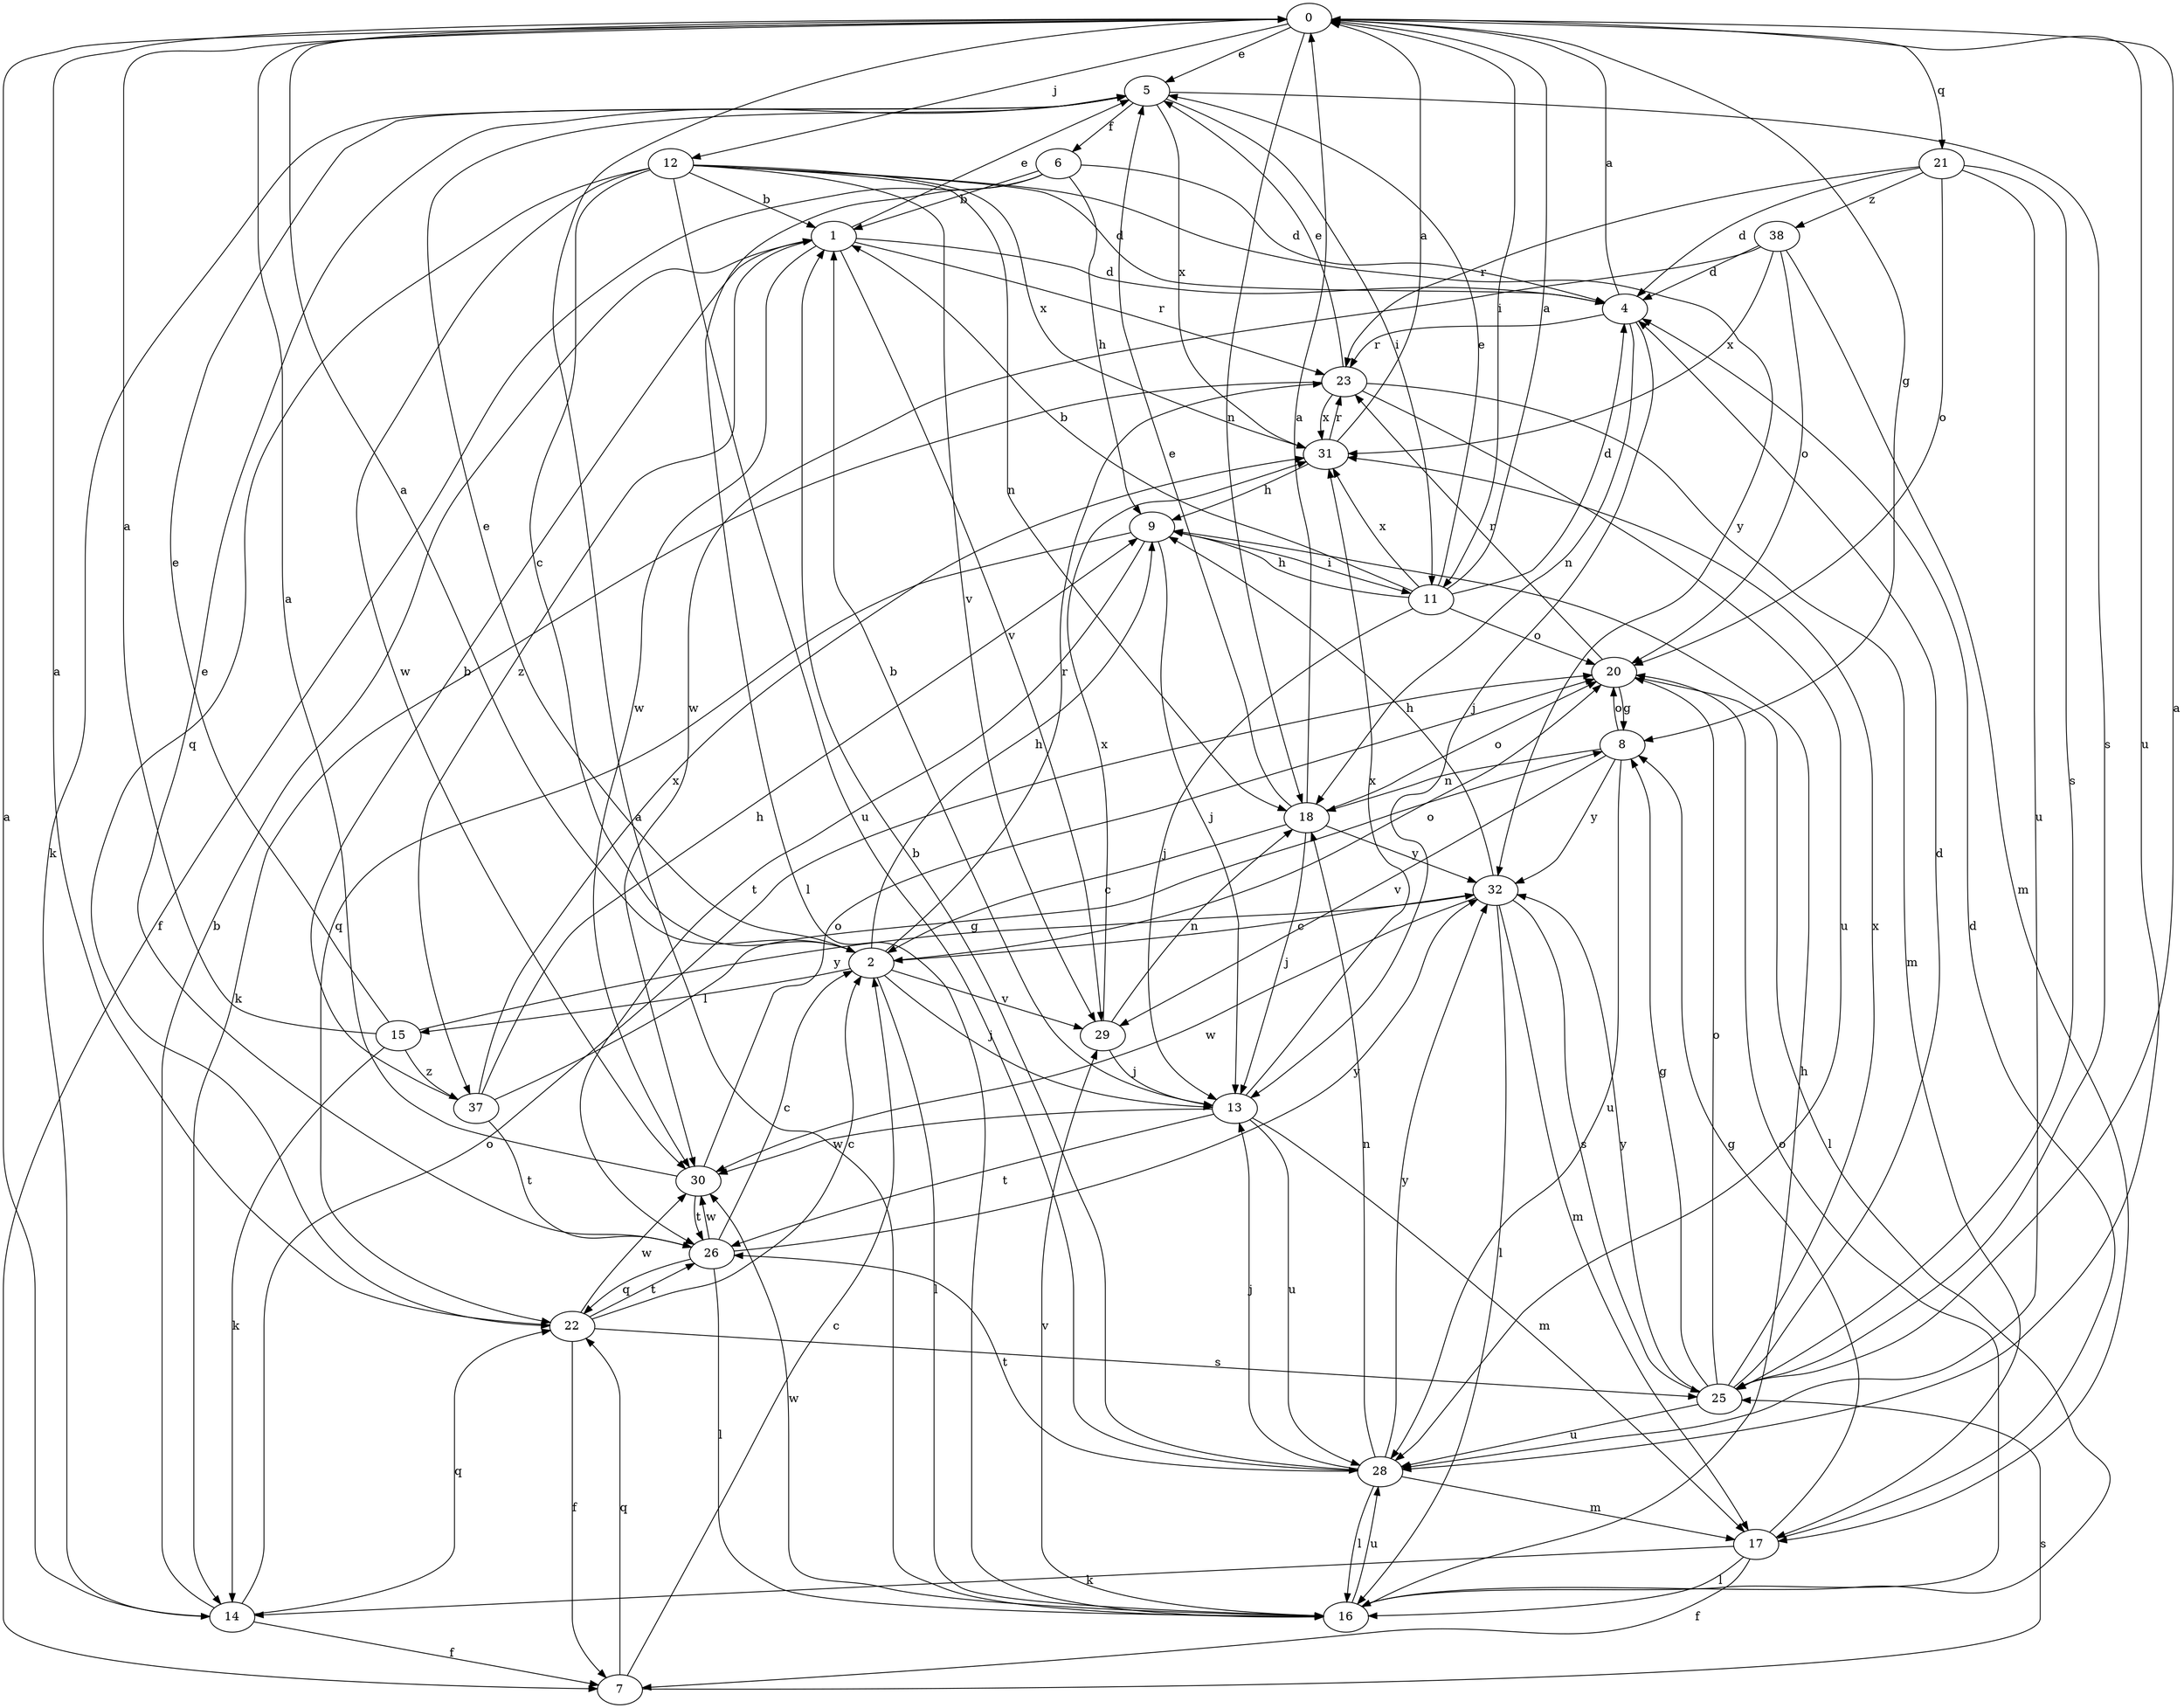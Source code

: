 strict digraph  {
0;
1;
2;
4;
5;
6;
7;
8;
9;
11;
12;
13;
14;
15;
16;
17;
18;
20;
21;
22;
23;
25;
26;
28;
29;
30;
31;
32;
37;
38;
0 -> 5  [label=e];
0 -> 8  [label=g];
0 -> 11  [label=i];
0 -> 12  [label=j];
0 -> 18  [label=n];
0 -> 21  [label=q];
0 -> 28  [label=u];
1 -> 4  [label=d];
1 -> 5  [label=e];
1 -> 23  [label=r];
1 -> 29  [label=v];
1 -> 30  [label=w];
1 -> 37  [label=z];
2 -> 0  [label=a];
2 -> 5  [label=e];
2 -> 9  [label=h];
2 -> 13  [label=j];
2 -> 15  [label=l];
2 -> 16  [label=l];
2 -> 20  [label=o];
2 -> 23  [label=r];
2 -> 29  [label=v];
4 -> 0  [label=a];
4 -> 13  [label=j];
4 -> 18  [label=n];
4 -> 23  [label=r];
5 -> 6  [label=f];
5 -> 11  [label=i];
5 -> 14  [label=k];
5 -> 25  [label=s];
5 -> 31  [label=x];
6 -> 1  [label=b];
6 -> 4  [label=d];
6 -> 7  [label=f];
6 -> 9  [label=h];
6 -> 16  [label=l];
7 -> 2  [label=c];
7 -> 22  [label=q];
7 -> 25  [label=s];
8 -> 18  [label=n];
8 -> 20  [label=o];
8 -> 28  [label=u];
8 -> 29  [label=v];
8 -> 32  [label=y];
9 -> 11  [label=i];
9 -> 13  [label=j];
9 -> 22  [label=q];
9 -> 26  [label=t];
11 -> 0  [label=a];
11 -> 1  [label=b];
11 -> 4  [label=d];
11 -> 5  [label=e];
11 -> 9  [label=h];
11 -> 13  [label=j];
11 -> 20  [label=o];
11 -> 31  [label=x];
12 -> 1  [label=b];
12 -> 2  [label=c];
12 -> 4  [label=d];
12 -> 18  [label=n];
12 -> 22  [label=q];
12 -> 28  [label=u];
12 -> 29  [label=v];
12 -> 30  [label=w];
12 -> 31  [label=x];
12 -> 32  [label=y];
13 -> 1  [label=b];
13 -> 17  [label=m];
13 -> 26  [label=t];
13 -> 28  [label=u];
13 -> 30  [label=w];
13 -> 31  [label=x];
14 -> 0  [label=a];
14 -> 1  [label=b];
14 -> 7  [label=f];
14 -> 20  [label=o];
14 -> 22  [label=q];
15 -> 0  [label=a];
15 -> 5  [label=e];
15 -> 14  [label=k];
15 -> 32  [label=y];
15 -> 37  [label=z];
16 -> 0  [label=a];
16 -> 9  [label=h];
16 -> 20  [label=o];
16 -> 28  [label=u];
16 -> 29  [label=v];
16 -> 30  [label=w];
17 -> 4  [label=d];
17 -> 7  [label=f];
17 -> 8  [label=g];
17 -> 14  [label=k];
17 -> 16  [label=l];
18 -> 0  [label=a];
18 -> 2  [label=c];
18 -> 5  [label=e];
18 -> 13  [label=j];
18 -> 20  [label=o];
18 -> 32  [label=y];
20 -> 8  [label=g];
20 -> 16  [label=l];
20 -> 23  [label=r];
21 -> 4  [label=d];
21 -> 20  [label=o];
21 -> 23  [label=r];
21 -> 25  [label=s];
21 -> 28  [label=u];
21 -> 38  [label=z];
22 -> 0  [label=a];
22 -> 2  [label=c];
22 -> 7  [label=f];
22 -> 25  [label=s];
22 -> 26  [label=t];
22 -> 30  [label=w];
23 -> 5  [label=e];
23 -> 14  [label=k];
23 -> 17  [label=m];
23 -> 28  [label=u];
23 -> 31  [label=x];
25 -> 0  [label=a];
25 -> 4  [label=d];
25 -> 8  [label=g];
25 -> 20  [label=o];
25 -> 28  [label=u];
25 -> 31  [label=x];
25 -> 32  [label=y];
26 -> 2  [label=c];
26 -> 5  [label=e];
26 -> 16  [label=l];
26 -> 22  [label=q];
26 -> 30  [label=w];
26 -> 32  [label=y];
28 -> 1  [label=b];
28 -> 13  [label=j];
28 -> 16  [label=l];
28 -> 17  [label=m];
28 -> 18  [label=n];
28 -> 26  [label=t];
28 -> 32  [label=y];
29 -> 13  [label=j];
29 -> 18  [label=n];
29 -> 31  [label=x];
30 -> 0  [label=a];
30 -> 20  [label=o];
30 -> 26  [label=t];
31 -> 0  [label=a];
31 -> 9  [label=h];
31 -> 23  [label=r];
32 -> 2  [label=c];
32 -> 9  [label=h];
32 -> 16  [label=l];
32 -> 17  [label=m];
32 -> 25  [label=s];
32 -> 30  [label=w];
37 -> 1  [label=b];
37 -> 8  [label=g];
37 -> 9  [label=h];
37 -> 26  [label=t];
37 -> 31  [label=x];
38 -> 4  [label=d];
38 -> 17  [label=m];
38 -> 20  [label=o];
38 -> 30  [label=w];
38 -> 31  [label=x];
}
